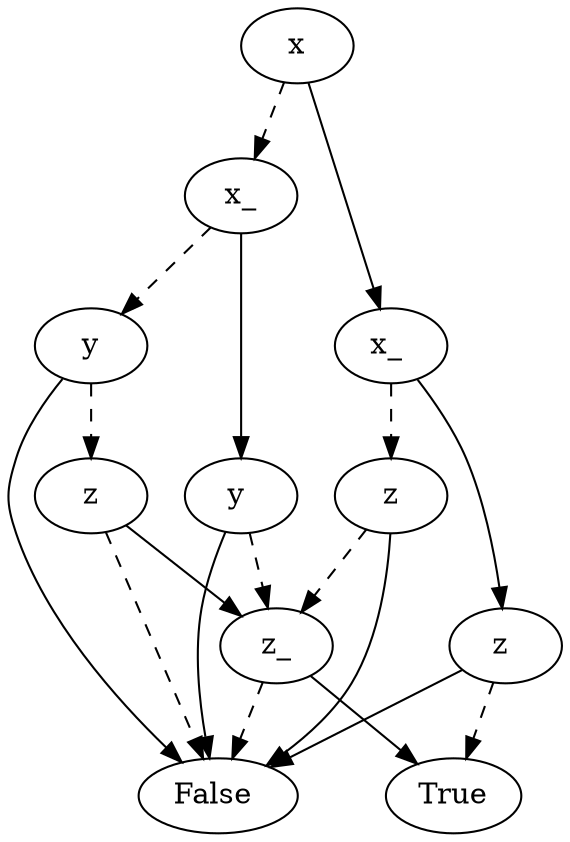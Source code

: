 digraph{    graph [margin=0];2698184910448[label=x]2698184910768[label="x_"]
2698184910448 -> 2698184910768  [style=dashed]
2698184911088[label="y"]
2698184910768 -> 2698184911088  [style=dashed]
2698184911408[label="z"]
2698184911088 -> 2698184911408  [style=dashed]
2698184909328[label="False"]
2698184911408 -> 2698184909328 [style=dashed]
2698184911888[label="z_ "]
2698184911408 -> 2698184911888 
2698184909328[label="False"]
2698184911888 -> 2698184909328 [style=dashed]
2698184909968[label="True "]
2698184911888 -> 2698184909968
2698184909328[label="False "]
2698184911088 -> 2698184909328
2698184911248[label="y "]
2698184910768 -> 2698184911248 
2698184911888[label="z_"]
2698184911248 -> 2698184911888  [style=dashed]
2698184909328[label="False "]
2698184911248 -> 2698184909328
2698184910928[label="x_ "]
2698184910448 -> 2698184910928 
2698184912368[label="z"]
2698184910928 -> 2698184912368  [style=dashed]
2698184911888[label="z_"]
2698184912368 -> 2698184911888  [style=dashed]
2698184909328[label="False "]
2698184912368 -> 2698184909328
2698184912528[label="z "]
2698184910928 -> 2698184912528 
2698184909968[label="True"]
2698184912528 -> 2698184909968 [style=dashed]
2698184909328[label="False "]
2698184912528 -> 2698184909328
}